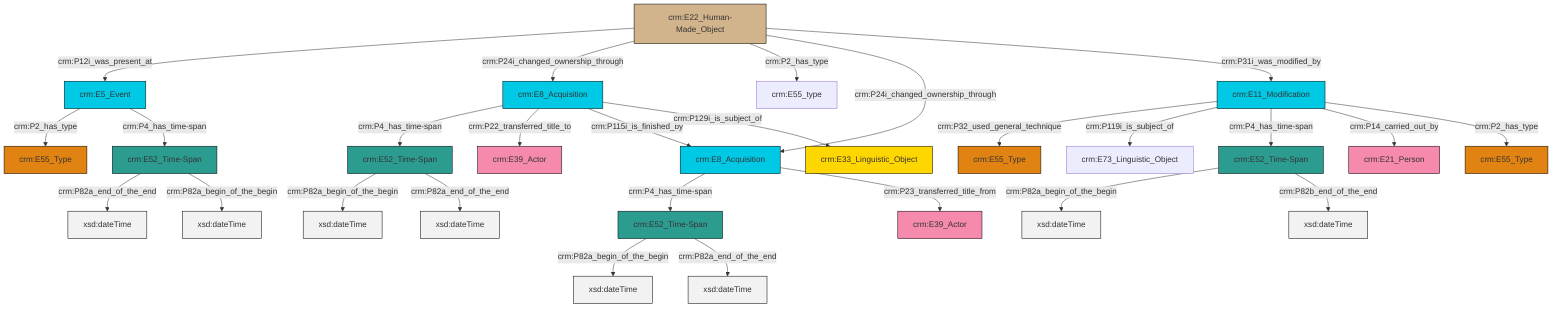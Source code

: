 graph TD
classDef Literal fill:#f2f2f2,stroke:#000000;
classDef CRM_Entity fill:#FFFFFF,stroke:#000000;
classDef Temporal_Entity fill:#00C9E6, stroke:#000000;
classDef Type fill:#E18312, stroke:#000000;
classDef Time-Span fill:#2C9C91, stroke:#000000;
classDef Appellation fill:#FFEB7F, stroke:#000000;
classDef Place fill:#008836, stroke:#000000;
classDef Persistent_Item fill:#B266B2, stroke:#000000;
classDef Conceptual_Object fill:#FFD700, stroke:#000000;
classDef Physical_Thing fill:#D2B48C, stroke:#000000;
classDef Actor fill:#f58aad, stroke:#000000;
classDef PC_Classes fill:#4ce600, stroke:#000000;
classDef Multi fill:#cccccc,stroke:#000000;

0["crm:E8_Acquisition"]:::Temporal_Entity -->|crm:P4_has_time-span| 1["crm:E52_Time-Span"]:::Time-Span
2["crm:E11_Modification"]:::Temporal_Entity -->|crm:P32_used_general_technique| 3["crm:E55_Type"]:::Type
4["crm:E8_Acquisition"]:::Temporal_Entity -->|crm:P4_has_time-span| 5["crm:E52_Time-Span"]:::Time-Span
0["crm:E8_Acquisition"]:::Temporal_Entity -->|crm:P22_transferred_title_to| 6["crm:E39_Actor"]:::Actor
2["crm:E11_Modification"]:::Temporal_Entity -->|crm:P119i_is_subject_of| 8["crm:E73_Linguistic_Object"]:::Default
9["crm:E52_Time-Span"]:::Time-Span -->|crm:P82a_begin_of_the_begin| 10[xsd:dateTime]:::Literal
0["crm:E8_Acquisition"]:::Temporal_Entity -->|crm:P115i_is_finished_by| 4["crm:E8_Acquisition"]:::Temporal_Entity
0["crm:E8_Acquisition"]:::Temporal_Entity -->|crm:P129i_is_subject_of| 13["crm:E33_Linguistic_Object"]:::Conceptual_Object
1["crm:E52_Time-Span"]:::Time-Span -->|crm:P82a_begin_of_the_begin| 15[xsd:dateTime]:::Literal
11["crm:E52_Time-Span"]:::Time-Span -->|crm:P82a_end_of_the_end| 16[xsd:dateTime]:::Literal
1["crm:E52_Time-Span"]:::Time-Span -->|crm:P82a_end_of_the_end| 18[xsd:dateTime]:::Literal
5["crm:E52_Time-Span"]:::Time-Span -->|crm:P82a_begin_of_the_begin| 23[xsd:dateTime]:::Literal
9["crm:E52_Time-Span"]:::Time-Span -->|crm:P82b_end_of_the_end| 24[xsd:dateTime]:::Literal
25["crm:E5_Event"]:::Temporal_Entity -->|crm:P2_has_type| 26["crm:E55_Type"]:::Type
25["crm:E5_Event"]:::Temporal_Entity -->|crm:P4_has_time-span| 11["crm:E52_Time-Span"]:::Time-Span
2["crm:E11_Modification"]:::Temporal_Entity -->|crm:P4_has_time-span| 9["crm:E52_Time-Span"]:::Time-Span
31["crm:E22_Human-Made_Object"]:::Physical_Thing -->|crm:P12i_was_present_at| 25["crm:E5_Event"]:::Temporal_Entity
31["crm:E22_Human-Made_Object"]:::Physical_Thing -->|crm:P24i_changed_ownership_through| 0["crm:E8_Acquisition"]:::Temporal_Entity
31["crm:E22_Human-Made_Object"]:::Physical_Thing -->|crm:P2_has_type| 19["crm:E55_type"]:::Default
4["crm:E8_Acquisition"]:::Temporal_Entity -->|crm:P23_transferred_title_from| 38["crm:E39_Actor"]:::Actor
2["crm:E11_Modification"]:::Temporal_Entity -->|crm:P14_carried_out_by| 32["crm:E21_Person"]:::Actor
11["crm:E52_Time-Span"]:::Time-Span -->|crm:P82a_begin_of_the_begin| 42[xsd:dateTime]:::Literal
2["crm:E11_Modification"]:::Temporal_Entity -->|crm:P2_has_type| 36["crm:E55_Type"]:::Type
31["crm:E22_Human-Made_Object"]:::Physical_Thing -->|crm:P24i_changed_ownership_through| 4["crm:E8_Acquisition"]:::Temporal_Entity
5["crm:E52_Time-Span"]:::Time-Span -->|crm:P82a_end_of_the_end| 43[xsd:dateTime]:::Literal
31["crm:E22_Human-Made_Object"]:::Physical_Thing -->|crm:P31i_was_modified_by| 2["crm:E11_Modification"]:::Temporal_Entity